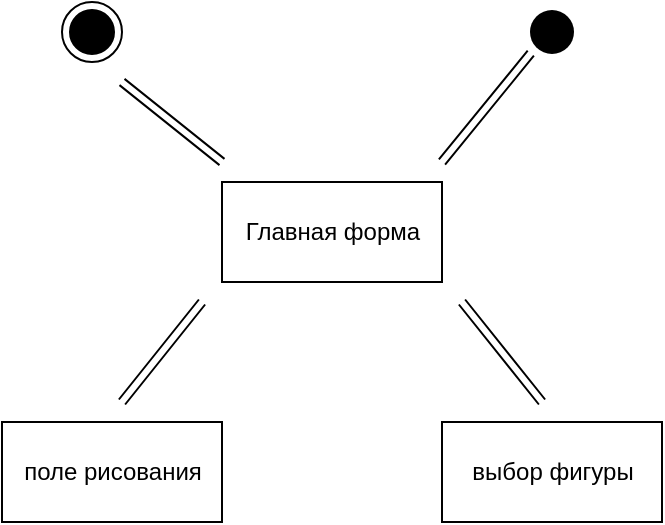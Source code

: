 <mxfile version="12.4.2" type="device" pages="1"><diagram id="XHr9f4Sc-6RRNgJLkRDD" name="Страница 1"><mxGraphModel dx="852" dy="494" grid="1" gridSize="10" guides="1" tooltips="1" connect="1" arrows="1" fold="1" page="1" pageScale="1" pageWidth="827" pageHeight="1169" math="0" shadow="0"><root><mxCell id="0"/><mxCell id="1" parent="0"/><mxCell id="MRMmFoxcuXJh-nH2w9Ky-1" value="" style="ellipse;html=1;shape=endState;fillColor=#000000;strokeColor=#000000;" vertex="1" parent="1"><mxGeometry x="250" y="70" width="30" height="30" as="geometry"/></mxCell><mxCell id="MRMmFoxcuXJh-nH2w9Ky-2" value="" style="ellipse;html=1;shape=endState;fillColor=#000000;strokeColor=none;" vertex="1" parent="1"><mxGeometry x="480" y="70" width="30" height="30" as="geometry"/></mxCell><mxCell id="MRMmFoxcuXJh-nH2w9Ky-3" value="Главная форма" style="html=1;strokeColor=#000000;perimeterSpacing=1;shadow=0;" vertex="1" parent="1"><mxGeometry x="330" y="160" width="110" height="50" as="geometry"/></mxCell><mxCell id="MRMmFoxcuXJh-nH2w9Ky-4" value="поле рисования" style="html=1;shadow=0;strokeColor=#000000;" vertex="1" parent="1"><mxGeometry x="220" y="280" width="110" height="50" as="geometry"/></mxCell><mxCell id="MRMmFoxcuXJh-nH2w9Ky-7" value="выбор фигуры" style="html=1;shadow=0;strokeColor=#000000;" vertex="1" parent="1"><mxGeometry x="440" y="280" width="110" height="50" as="geometry"/></mxCell><mxCell id="MRMmFoxcuXJh-nH2w9Ky-9" value="" style="shape=link;html=1;strokeWidth=1;" edge="1" parent="1"><mxGeometry width="50" height="50" relative="1" as="geometry"><mxPoint x="280" y="270" as="sourcePoint"/><mxPoint x="320" y="220" as="targetPoint"/></mxGeometry></mxCell><mxCell id="MRMmFoxcuXJh-nH2w9Ky-10" value="" style="shape=link;html=1;" edge="1" parent="1"><mxGeometry width="50" height="50" relative="1" as="geometry"><mxPoint x="450" y="220" as="sourcePoint"/><mxPoint x="490" y="270" as="targetPoint"/></mxGeometry></mxCell><mxCell id="MRMmFoxcuXJh-nH2w9Ky-11" value="" style="shape=link;html=1;" edge="1" parent="1"><mxGeometry width="50" height="50" relative="1" as="geometry"><mxPoint x="330" y="150" as="sourcePoint"/><mxPoint x="280" y="110" as="targetPoint"/></mxGeometry></mxCell><mxCell id="MRMmFoxcuXJh-nH2w9Ky-12" value="" style="shape=link;html=1;strokeWidth=1;entryX=0;entryY=1;entryDx=0;entryDy=0;" edge="1" parent="1" target="MRMmFoxcuXJh-nH2w9Ky-2"><mxGeometry width="50" height="50" relative="1" as="geometry"><mxPoint x="440" y="150" as="sourcePoint"/><mxPoint x="470" y="110" as="targetPoint"/></mxGeometry></mxCell></root></mxGraphModel></diagram></mxfile>
